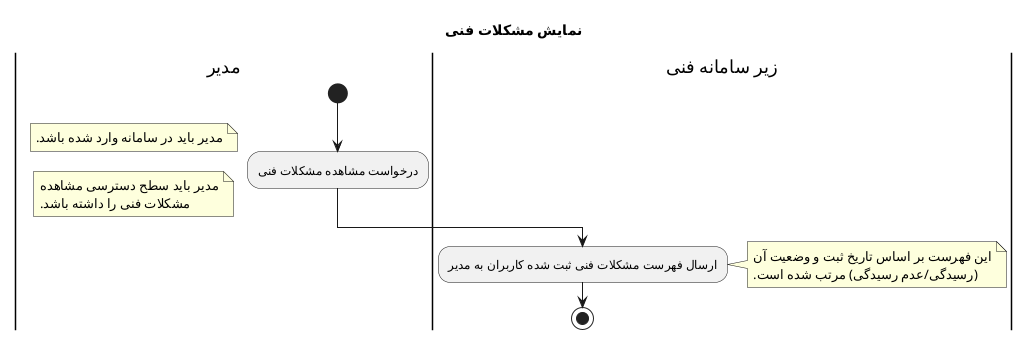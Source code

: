 @startuml ShowTickets
Title نمایش مشکلات فنی 
|مدیر|
start
:‌درخواست مشاهده مشکلات فنی;
note left: مدیر باید در سامانه وارد شده باشد.
note left:  مدیر باید سطح دسترسی مشاهده\nمشکلات فنی را داشته باشد.
|زیر سامانه فنی|
:ارسال فهرست مشکلات فنی ثبت شده کاربران به مدیر;
note right: این فهرست بر اساس تاریخ ثبت و وضعیت آن\n (رسیدگی/عدم رسیدگی) مرتب شده است.
stop
@enduml